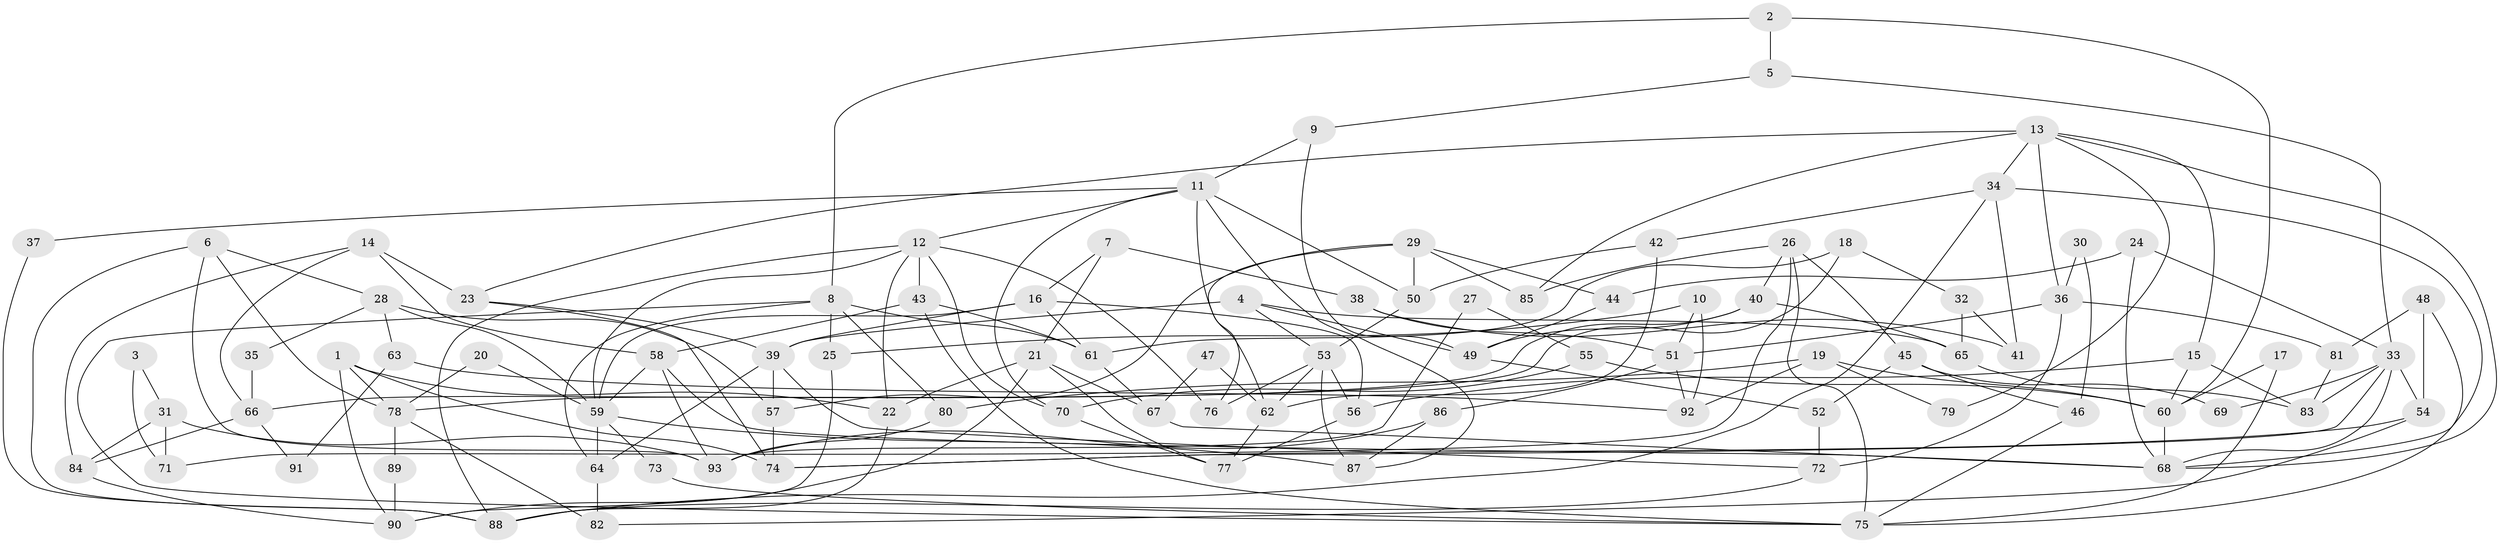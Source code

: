 // coarse degree distribution, {4: 0.2857142857142857, 3: 0.10714285714285714, 5: 0.16071428571428573, 6: 0.19642857142857142, 8: 0.07142857142857142, 2: 0.05357142857142857, 7: 0.07142857142857142, 10: 0.03571428571428571, 1: 0.017857142857142856}
// Generated by graph-tools (version 1.1) at 2025/37/03/04/25 23:37:09]
// undirected, 93 vertices, 186 edges
graph export_dot {
  node [color=gray90,style=filled];
  1;
  2;
  3;
  4;
  5;
  6;
  7;
  8;
  9;
  10;
  11;
  12;
  13;
  14;
  15;
  16;
  17;
  18;
  19;
  20;
  21;
  22;
  23;
  24;
  25;
  26;
  27;
  28;
  29;
  30;
  31;
  32;
  33;
  34;
  35;
  36;
  37;
  38;
  39;
  40;
  41;
  42;
  43;
  44;
  45;
  46;
  47;
  48;
  49;
  50;
  51;
  52;
  53;
  54;
  55;
  56;
  57;
  58;
  59;
  60;
  61;
  62;
  63;
  64;
  65;
  66;
  67;
  68;
  69;
  70;
  71;
  72;
  73;
  74;
  75;
  76;
  77;
  78;
  79;
  80;
  81;
  82;
  83;
  84;
  85;
  86;
  87;
  88;
  89;
  90;
  91;
  92;
  93;
  1 -- 22;
  1 -- 74;
  1 -- 78;
  1 -- 90;
  2 -- 8;
  2 -- 60;
  2 -- 5;
  3 -- 71;
  3 -- 31;
  4 -- 39;
  4 -- 53;
  4 -- 49;
  4 -- 65;
  5 -- 9;
  5 -- 33;
  6 -- 28;
  6 -- 88;
  6 -- 78;
  6 -- 93;
  7 -- 16;
  7 -- 21;
  7 -- 38;
  8 -- 61;
  8 -- 75;
  8 -- 25;
  8 -- 64;
  8 -- 80;
  9 -- 49;
  9 -- 11;
  10 -- 92;
  10 -- 51;
  10 -- 25;
  11 -- 70;
  11 -- 12;
  11 -- 37;
  11 -- 50;
  11 -- 62;
  11 -- 87;
  12 -- 88;
  12 -- 59;
  12 -- 22;
  12 -- 43;
  12 -- 70;
  12 -- 76;
  13 -- 23;
  13 -- 68;
  13 -- 15;
  13 -- 34;
  13 -- 36;
  13 -- 79;
  13 -- 85;
  14 -- 66;
  14 -- 58;
  14 -- 23;
  14 -- 84;
  15 -- 56;
  15 -- 60;
  15 -- 83;
  16 -- 59;
  16 -- 61;
  16 -- 39;
  16 -- 56;
  17 -- 60;
  17 -- 75;
  18 -- 61;
  18 -- 78;
  18 -- 32;
  19 -- 80;
  19 -- 60;
  19 -- 79;
  19 -- 92;
  20 -- 78;
  20 -- 59;
  21 -- 22;
  21 -- 90;
  21 -- 67;
  21 -- 77;
  22 -- 88;
  23 -- 74;
  23 -- 39;
  24 -- 68;
  24 -- 33;
  24 -- 44;
  25 -- 90;
  26 -- 40;
  26 -- 75;
  26 -- 45;
  26 -- 71;
  26 -- 85;
  27 -- 55;
  27 -- 93;
  28 -- 57;
  28 -- 59;
  28 -- 35;
  28 -- 63;
  29 -- 50;
  29 -- 85;
  29 -- 44;
  29 -- 57;
  29 -- 76;
  30 -- 36;
  30 -- 46;
  31 -- 84;
  31 -- 93;
  31 -- 71;
  32 -- 65;
  32 -- 41;
  33 -- 74;
  33 -- 54;
  33 -- 68;
  33 -- 69;
  33 -- 83;
  34 -- 42;
  34 -- 41;
  34 -- 68;
  34 -- 88;
  35 -- 66;
  36 -- 51;
  36 -- 72;
  36 -- 81;
  37 -- 88;
  38 -- 41;
  38 -- 51;
  39 -- 57;
  39 -- 64;
  39 -- 72;
  40 -- 65;
  40 -- 49;
  40 -- 66;
  42 -- 50;
  42 -- 62;
  43 -- 58;
  43 -- 61;
  43 -- 75;
  44 -- 49;
  45 -- 52;
  45 -- 46;
  45 -- 69;
  46 -- 75;
  47 -- 67;
  47 -- 62;
  48 -- 54;
  48 -- 81;
  48 -- 75;
  49 -- 52;
  50 -- 53;
  51 -- 86;
  51 -- 92;
  52 -- 72;
  53 -- 76;
  53 -- 62;
  53 -- 56;
  53 -- 87;
  54 -- 82;
  54 -- 74;
  55 -- 70;
  55 -- 60;
  56 -- 77;
  57 -- 74;
  58 -- 59;
  58 -- 68;
  58 -- 93;
  59 -- 87;
  59 -- 64;
  59 -- 73;
  60 -- 68;
  61 -- 67;
  62 -- 77;
  63 -- 92;
  63 -- 91;
  64 -- 82;
  65 -- 83;
  66 -- 84;
  66 -- 91;
  67 -- 68;
  70 -- 77;
  72 -- 88;
  73 -- 75;
  78 -- 82;
  78 -- 89;
  80 -- 93;
  81 -- 83;
  84 -- 90;
  86 -- 93;
  86 -- 87;
  89 -- 90;
}
